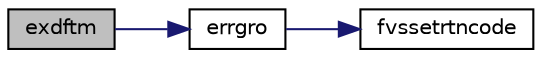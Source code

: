 digraph "exdftm"
{
  edge [fontname="Helvetica",fontsize="10",labelfontname="Helvetica",labelfontsize="10"];
  node [fontname="Helvetica",fontsize="10",shape=record];
  rankdir="LR";
  Node1 [label="exdftm",height=0.2,width=0.4,color="black", fillcolor="grey75", style="filled", fontcolor="black"];
  Node1 -> Node2 [color="midnightblue",fontsize="10",style="solid",fontname="Helvetica"];
  Node2 [label="errgro",height=0.2,width=0.4,color="black", fillcolor="white", style="filled",URL="$errgro_8f.html#a638bc8982f252f2894cb512c31d9890a"];
  Node2 -> Node3 [color="midnightblue",fontsize="10",style="solid",fontname="Helvetica"];
  Node3 [label="fvssetrtncode",height=0.2,width=0.4,color="black", fillcolor="white", style="filled",URL="$cmdline_8f.html#a079170808ee3336a99645e9e57dfe5a9"];
}
